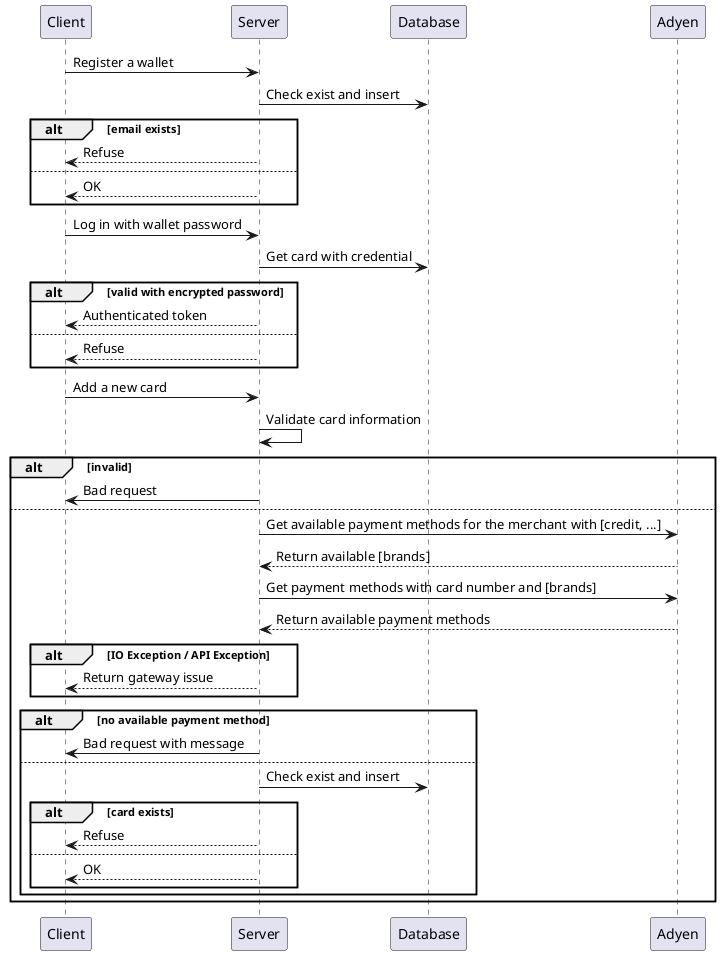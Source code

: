 @startuml
participant Client
participant Server
participant Database
participant Adyen

Client -> Server: Register a wallet
Server -> Database: Check exist and insert
alt email exists
    Server --> Client: Refuse
else
    Server --> Client: OK
end

Client -> Server: Log in with wallet password
Server -> Database: Get card with credential

alt valid with encrypted password
  Server --> Client: Authenticated token
else
  Server --> Client: Refuse
end

Client -> Server: Add a new card
Server -> Server: Validate card information
alt invalid
    Server -> Client: Bad request
else
    Server -> Adyen: Get available payment methods for the merchant with [credit, ...]
    Adyen --> Server: Return available [brands]

    Server -> Adyen: Get payment methods with card number and [brands]
    Adyen --> Server: Return available payment methods

    alt IO Exception / API Exception
        Server --> Client: Return gateway issue
    end

    alt no available payment method
        Server -> Client: Bad request with message
    else
        Server -> Database: Check exist and insert
        alt card exists
            Server --> Client: Refuse
        else
            Server --> Client: OK
        end
    end
end
@enduml